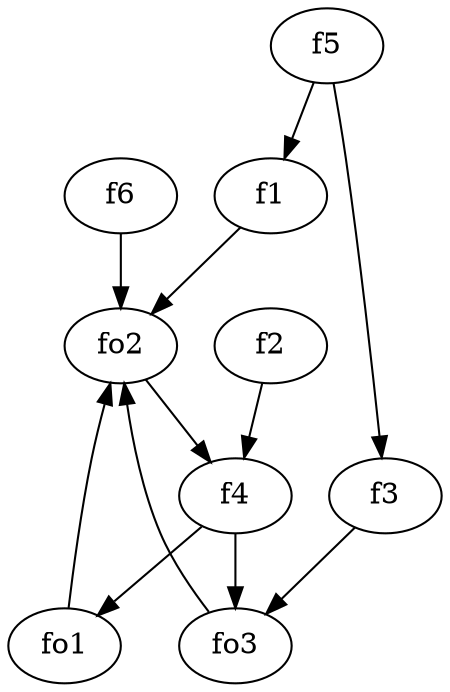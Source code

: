 strict digraph  {
f1;
f2;
f3;
f4;
f5;
f6;
fo1;
fo2;
fo3;
f1 -> fo2  [weight=2];
f2 -> f4  [weight=2];
f3 -> fo3  [weight=2];
f4 -> fo3  [weight=2];
f4 -> fo1  [weight=2];
f5 -> f3  [weight=2];
f5 -> f1  [weight=2];
f6 -> fo2  [weight=2];
fo1 -> fo2  [weight=2];
fo2 -> f4  [weight=2];
fo3 -> fo2  [weight=2];
}

